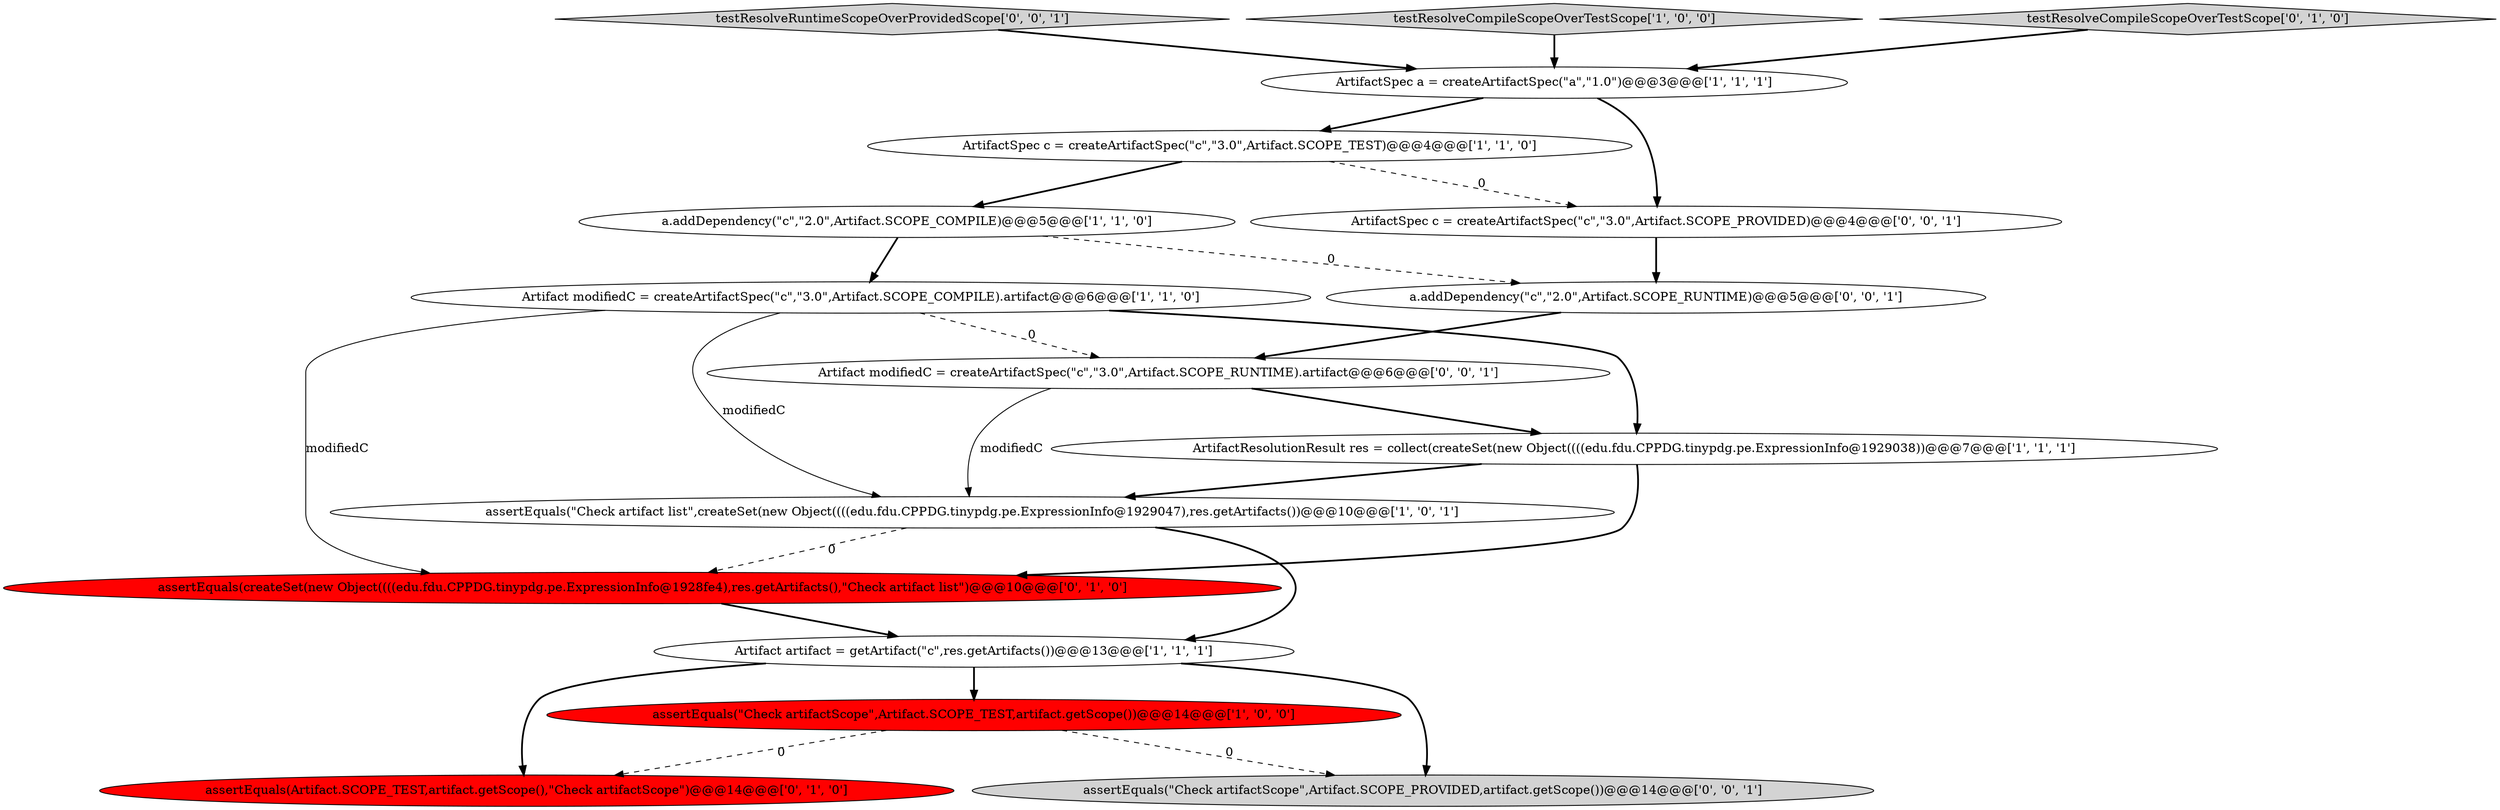 digraph {
7 [style = filled, label = "Artifact modifiedC = createArtifactSpec(\"c\",\"3.0\",Artifact.SCOPE_COMPILE).artifact@@@6@@@['1', '1', '0']", fillcolor = white, shape = ellipse image = "AAA0AAABBB1BBB"];
6 [style = filled, label = "ArtifactResolutionResult res = collect(createSet(new Object((((edu.fdu.CPPDG.tinypdg.pe.ExpressionInfo@1929038))@@@7@@@['1', '1', '1']", fillcolor = white, shape = ellipse image = "AAA0AAABBB1BBB"];
8 [style = filled, label = "assertEquals(\"Check artifact list\",createSet(new Object((((edu.fdu.CPPDG.tinypdg.pe.ExpressionInfo@1929047),res.getArtifacts())@@@10@@@['1', '0', '1']", fillcolor = white, shape = ellipse image = "AAA0AAABBB1BBB"];
15 [style = filled, label = "ArtifactSpec c = createArtifactSpec(\"c\",\"3.0\",Artifact.SCOPE_PROVIDED)@@@4@@@['0', '0', '1']", fillcolor = white, shape = ellipse image = "AAA0AAABBB3BBB"];
11 [style = filled, label = "assertEquals(Artifact.SCOPE_TEST,artifact.getScope(),\"Check artifactScope\")@@@14@@@['0', '1', '0']", fillcolor = red, shape = ellipse image = "AAA1AAABBB2BBB"];
4 [style = filled, label = "a.addDependency(\"c\",\"2.0\",Artifact.SCOPE_COMPILE)@@@5@@@['1', '1', '0']", fillcolor = white, shape = ellipse image = "AAA0AAABBB1BBB"];
12 [style = filled, label = "testResolveRuntimeScopeOverProvidedScope['0', '0', '1']", fillcolor = lightgray, shape = diamond image = "AAA0AAABBB3BBB"];
0 [style = filled, label = "ArtifactSpec c = createArtifactSpec(\"c\",\"3.0\",Artifact.SCOPE_TEST)@@@4@@@['1', '1', '0']", fillcolor = white, shape = ellipse image = "AAA0AAABBB1BBB"];
5 [style = filled, label = "ArtifactSpec a = createArtifactSpec(\"a\",\"1.0\")@@@3@@@['1', '1', '1']", fillcolor = white, shape = ellipse image = "AAA0AAABBB1BBB"];
14 [style = filled, label = "assertEquals(\"Check artifactScope\",Artifact.SCOPE_PROVIDED,artifact.getScope())@@@14@@@['0', '0', '1']", fillcolor = lightgray, shape = ellipse image = "AAA0AAABBB3BBB"];
9 [style = filled, label = "assertEquals(createSet(new Object((((edu.fdu.CPPDG.tinypdg.pe.ExpressionInfo@1928fe4),res.getArtifacts(),\"Check artifact list\")@@@10@@@['0', '1', '0']", fillcolor = red, shape = ellipse image = "AAA1AAABBB2BBB"];
13 [style = filled, label = "a.addDependency(\"c\",\"2.0\",Artifact.SCOPE_RUNTIME)@@@5@@@['0', '0', '1']", fillcolor = white, shape = ellipse image = "AAA0AAABBB3BBB"];
2 [style = filled, label = "testResolveCompileScopeOverTestScope['1', '0', '0']", fillcolor = lightgray, shape = diamond image = "AAA0AAABBB1BBB"];
1 [style = filled, label = "Artifact artifact = getArtifact(\"c\",res.getArtifacts())@@@13@@@['1', '1', '1']", fillcolor = white, shape = ellipse image = "AAA0AAABBB1BBB"];
16 [style = filled, label = "Artifact modifiedC = createArtifactSpec(\"c\",\"3.0\",Artifact.SCOPE_RUNTIME).artifact@@@6@@@['0', '0', '1']", fillcolor = white, shape = ellipse image = "AAA0AAABBB3BBB"];
10 [style = filled, label = "testResolveCompileScopeOverTestScope['0', '1', '0']", fillcolor = lightgray, shape = diamond image = "AAA0AAABBB2BBB"];
3 [style = filled, label = "assertEquals(\"Check artifactScope\",Artifact.SCOPE_TEST,artifact.getScope())@@@14@@@['1', '0', '0']", fillcolor = red, shape = ellipse image = "AAA1AAABBB1BBB"];
15->13 [style = bold, label=""];
7->8 [style = solid, label="modifiedC"];
12->5 [style = bold, label=""];
7->16 [style = dashed, label="0"];
16->6 [style = bold, label=""];
1->3 [style = bold, label=""];
0->15 [style = dashed, label="0"];
5->15 [style = bold, label=""];
13->16 [style = bold, label=""];
4->7 [style = bold, label=""];
1->11 [style = bold, label=""];
8->9 [style = dashed, label="0"];
8->1 [style = bold, label=""];
10->5 [style = bold, label=""];
16->8 [style = solid, label="modifiedC"];
5->0 [style = bold, label=""];
0->4 [style = bold, label=""];
6->8 [style = bold, label=""];
7->6 [style = bold, label=""];
7->9 [style = solid, label="modifiedC"];
1->14 [style = bold, label=""];
6->9 [style = bold, label=""];
9->1 [style = bold, label=""];
4->13 [style = dashed, label="0"];
3->14 [style = dashed, label="0"];
3->11 [style = dashed, label="0"];
2->5 [style = bold, label=""];
}
